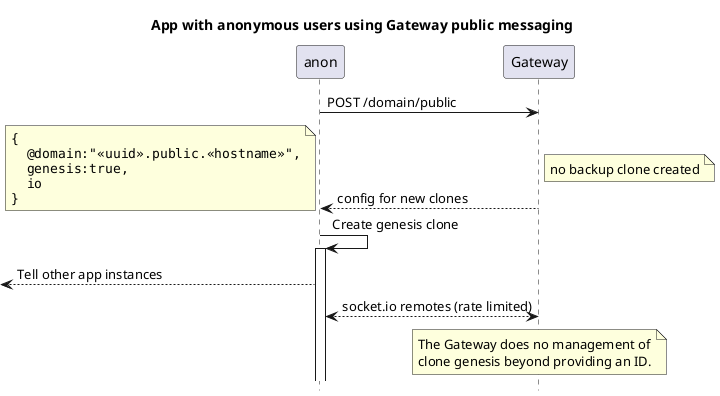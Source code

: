 @startuml
'https://plantuml.com/sequence-diagram
hide footbox

title App with anonymous users using Gateway public messaging

anon -> Gateway: POST /domain/public
return config for new clones
note left
<code>
{
  @domain:"<<uuid>>.public.<<hostname>>",
  genesis:true,
  io
}
</code>
end note
note right: no backup clone created
anon -> anon ++: Create genesis clone
<-- anon: Tell other app instances
anon <--> Gateway: socket.io remotes (rate limited)

note over Gateway
The Gateway does no management of
clone genesis beyond providing an ID.
end note

@enduml
